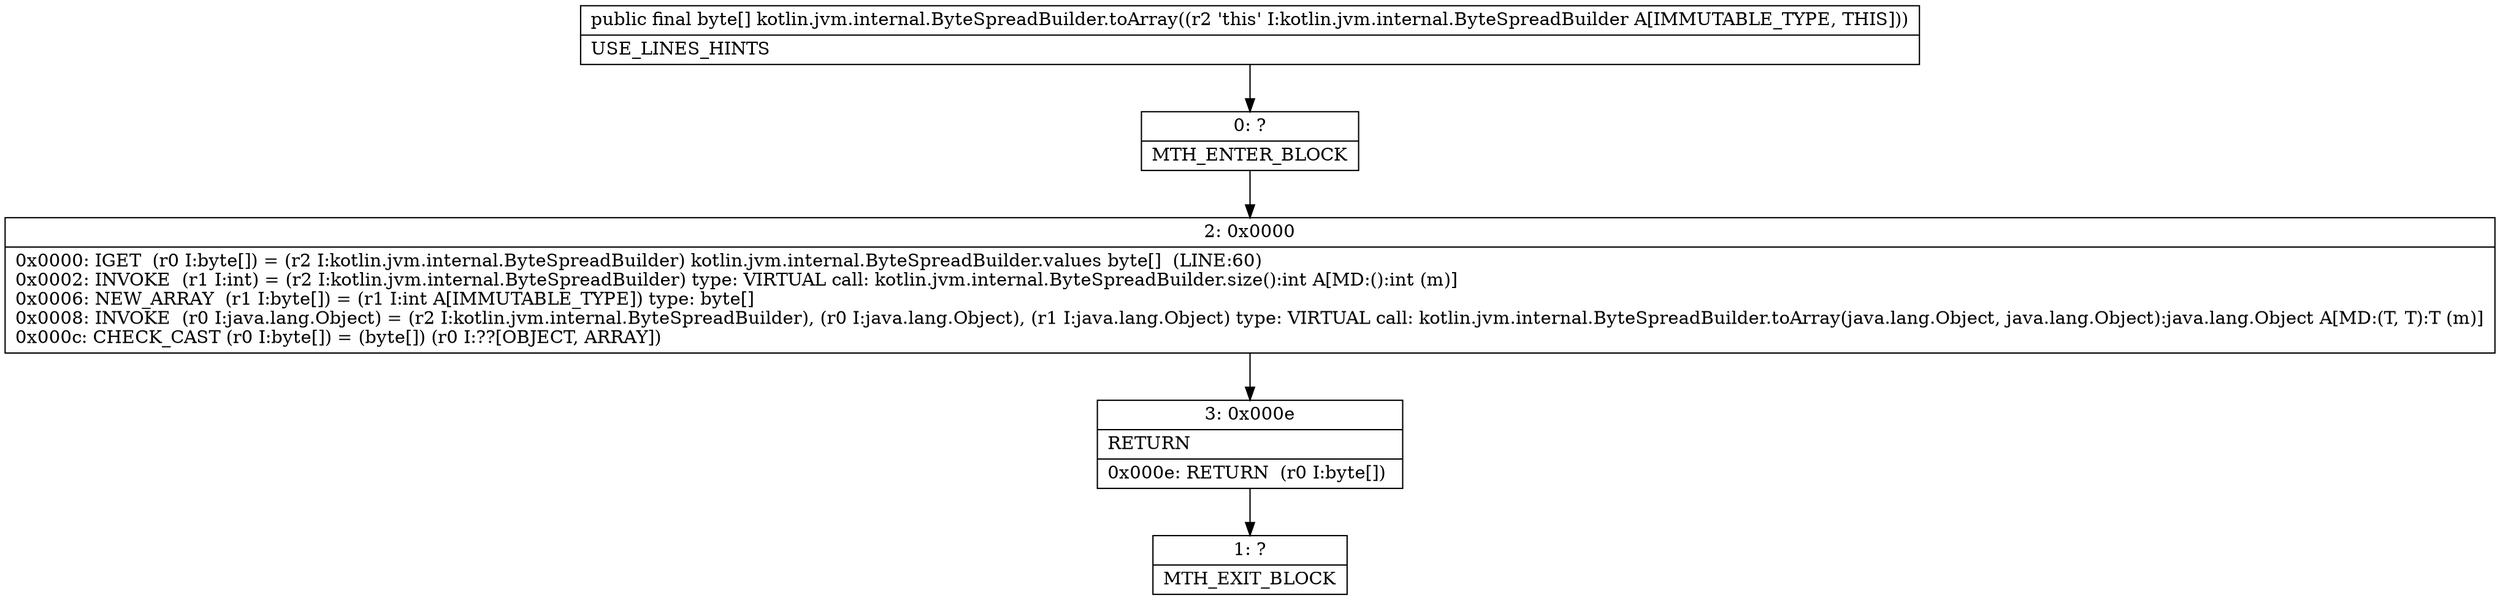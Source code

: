 digraph "CFG forkotlin.jvm.internal.ByteSpreadBuilder.toArray()[B" {
Node_0 [shape=record,label="{0\:\ ?|MTH_ENTER_BLOCK\l}"];
Node_2 [shape=record,label="{2\:\ 0x0000|0x0000: IGET  (r0 I:byte[]) = (r2 I:kotlin.jvm.internal.ByteSpreadBuilder) kotlin.jvm.internal.ByteSpreadBuilder.values byte[]  (LINE:60)\l0x0002: INVOKE  (r1 I:int) = (r2 I:kotlin.jvm.internal.ByteSpreadBuilder) type: VIRTUAL call: kotlin.jvm.internal.ByteSpreadBuilder.size():int A[MD:():int (m)]\l0x0006: NEW_ARRAY  (r1 I:byte[]) = (r1 I:int A[IMMUTABLE_TYPE]) type: byte[] \l0x0008: INVOKE  (r0 I:java.lang.Object) = (r2 I:kotlin.jvm.internal.ByteSpreadBuilder), (r0 I:java.lang.Object), (r1 I:java.lang.Object) type: VIRTUAL call: kotlin.jvm.internal.ByteSpreadBuilder.toArray(java.lang.Object, java.lang.Object):java.lang.Object A[MD:(T, T):T (m)]\l0x000c: CHECK_CAST (r0 I:byte[]) = (byte[]) (r0 I:??[OBJECT, ARRAY]) \l}"];
Node_3 [shape=record,label="{3\:\ 0x000e|RETURN\l|0x000e: RETURN  (r0 I:byte[]) \l}"];
Node_1 [shape=record,label="{1\:\ ?|MTH_EXIT_BLOCK\l}"];
MethodNode[shape=record,label="{public final byte[] kotlin.jvm.internal.ByteSpreadBuilder.toArray((r2 'this' I:kotlin.jvm.internal.ByteSpreadBuilder A[IMMUTABLE_TYPE, THIS]))  | USE_LINES_HINTS\l}"];
MethodNode -> Node_0;Node_0 -> Node_2;
Node_2 -> Node_3;
Node_3 -> Node_1;
}

